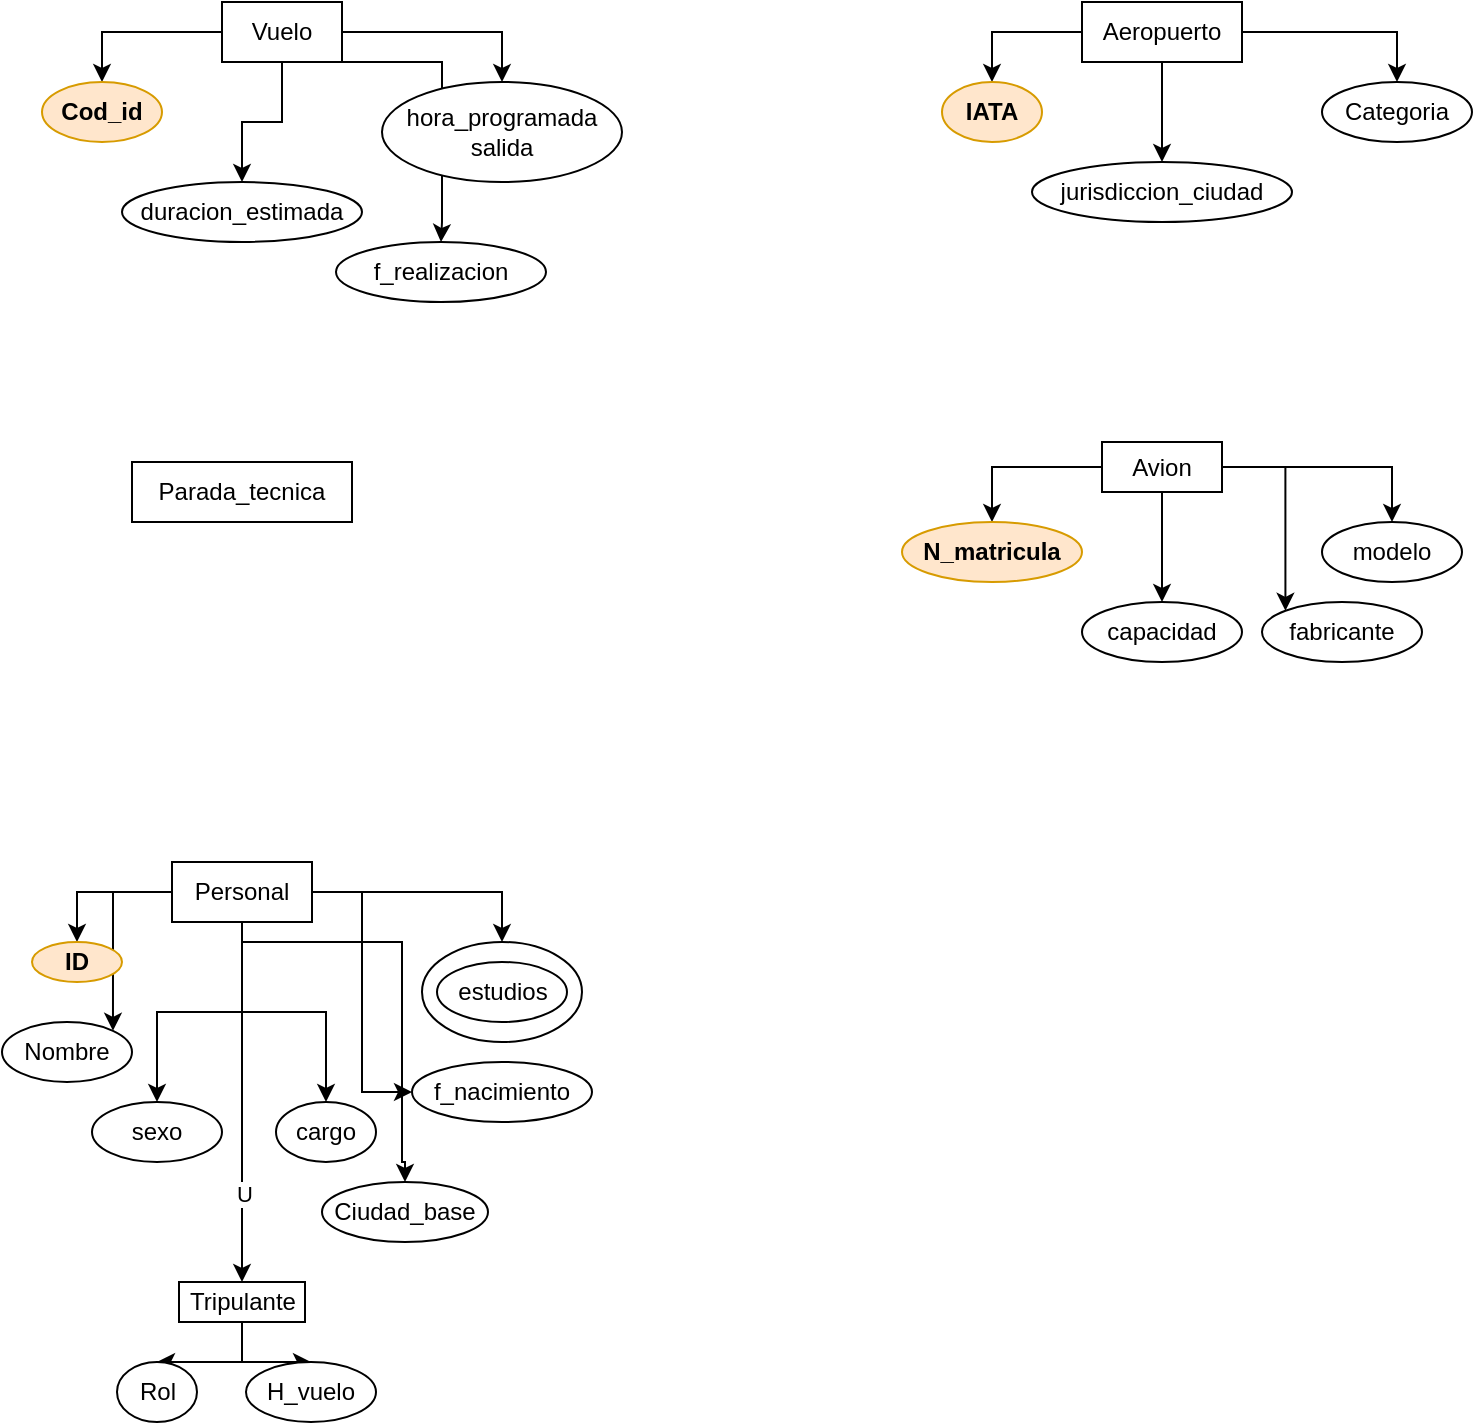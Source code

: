 <mxfile version="21.7.2" type="github">
  <diagram name="Página-1" id="UUR40JyIWrCSjtDDrcDr">
    <mxGraphModel dx="1379" dy="797" grid="1" gridSize="10" guides="1" tooltips="1" connect="1" arrows="1" fold="1" page="1" pageScale="1" pageWidth="827" pageHeight="1169" math="0" shadow="0">
      <root>
        <mxCell id="0" />
        <mxCell id="1" parent="0" />
        <mxCell id="4Mqh_UqCW2FSAEqXyaWD-35" value="" style="ellipse;whiteSpace=wrap;html=1;" vertex="1" parent="1">
          <mxGeometry x="220" y="520" width="80" height="50" as="geometry" />
        </mxCell>
        <mxCell id="4Mqh_UqCW2FSAEqXyaWD-12" style="edgeStyle=orthogonalEdgeStyle;rounded=0;orthogonalLoop=1;jettySize=auto;html=1;" edge="1" parent="1" source="4Mqh_UqCW2FSAEqXyaWD-1" target="4Mqh_UqCW2FSAEqXyaWD-2">
          <mxGeometry relative="1" as="geometry" />
        </mxCell>
        <mxCell id="4Mqh_UqCW2FSAEqXyaWD-13" style="edgeStyle=orthogonalEdgeStyle;rounded=0;orthogonalLoop=1;jettySize=auto;html=1;" edge="1" parent="1" source="4Mqh_UqCW2FSAEqXyaWD-1" target="4Mqh_UqCW2FSAEqXyaWD-4">
          <mxGeometry relative="1" as="geometry" />
        </mxCell>
        <mxCell id="4Mqh_UqCW2FSAEqXyaWD-14" style="edgeStyle=orthogonalEdgeStyle;rounded=0;orthogonalLoop=1;jettySize=auto;html=1;entryX=0.5;entryY=0;entryDx=0;entryDy=0;" edge="1" parent="1" source="4Mqh_UqCW2FSAEqXyaWD-1" target="4Mqh_UqCW2FSAEqXyaWD-5">
          <mxGeometry relative="1" as="geometry" />
        </mxCell>
        <mxCell id="4Mqh_UqCW2FSAEqXyaWD-39" style="edgeStyle=orthogonalEdgeStyle;rounded=0;orthogonalLoop=1;jettySize=auto;html=1;entryX=0.5;entryY=0;entryDx=0;entryDy=0;" edge="1" parent="1" source="4Mqh_UqCW2FSAEqXyaWD-1" target="4Mqh_UqCW2FSAEqXyaWD-38">
          <mxGeometry relative="1" as="geometry">
            <Array as="points">
              <mxPoint x="230" y="80" />
              <mxPoint x="230" y="160" />
            </Array>
          </mxGeometry>
        </mxCell>
        <mxCell id="4Mqh_UqCW2FSAEqXyaWD-1" value="Vuelo" style="rounded=0;whiteSpace=wrap;html=1;" vertex="1" parent="1">
          <mxGeometry x="120" y="50" width="60" height="30" as="geometry" />
        </mxCell>
        <mxCell id="4Mqh_UqCW2FSAEqXyaWD-2" value="Cod_id" style="ellipse;whiteSpace=wrap;html=1;fillColor=#ffe6cc;strokeColor=#d79b00;fontStyle=1" vertex="1" parent="1">
          <mxGeometry x="30" y="90" width="60" height="30" as="geometry" />
        </mxCell>
        <mxCell id="4Mqh_UqCW2FSAEqXyaWD-4" value="duracion_estimada" style="ellipse;whiteSpace=wrap;html=1;" vertex="1" parent="1">
          <mxGeometry x="70" y="140" width="120" height="30" as="geometry" />
        </mxCell>
        <mxCell id="4Mqh_UqCW2FSAEqXyaWD-5" value="hora_programada&lt;br&gt;salida" style="ellipse;whiteSpace=wrap;html=1;" vertex="1" parent="1">
          <mxGeometry x="200" y="90" width="120" height="50" as="geometry" />
        </mxCell>
        <mxCell id="4Mqh_UqCW2FSAEqXyaWD-6" value="Parada_tecnica" style="rounded=0;whiteSpace=wrap;html=1;" vertex="1" parent="1">
          <mxGeometry x="75" y="280" width="110" height="30" as="geometry" />
        </mxCell>
        <mxCell id="4Mqh_UqCW2FSAEqXyaWD-15" style="edgeStyle=orthogonalEdgeStyle;rounded=0;orthogonalLoop=1;jettySize=auto;html=1;" edge="1" parent="1" source="4Mqh_UqCW2FSAEqXyaWD-8" target="4Mqh_UqCW2FSAEqXyaWD-9">
          <mxGeometry relative="1" as="geometry" />
        </mxCell>
        <mxCell id="4Mqh_UqCW2FSAEqXyaWD-16" style="edgeStyle=orthogonalEdgeStyle;rounded=0;orthogonalLoop=1;jettySize=auto;html=1;" edge="1" parent="1" source="4Mqh_UqCW2FSAEqXyaWD-8" target="4Mqh_UqCW2FSAEqXyaWD-10">
          <mxGeometry relative="1" as="geometry" />
        </mxCell>
        <mxCell id="4Mqh_UqCW2FSAEqXyaWD-17" style="edgeStyle=orthogonalEdgeStyle;rounded=0;orthogonalLoop=1;jettySize=auto;html=1;entryX=0.5;entryY=0;entryDx=0;entryDy=0;" edge="1" parent="1" source="4Mqh_UqCW2FSAEqXyaWD-8" target="4Mqh_UqCW2FSAEqXyaWD-11">
          <mxGeometry relative="1" as="geometry" />
        </mxCell>
        <mxCell id="4Mqh_UqCW2FSAEqXyaWD-8" value="Aeropuerto" style="rounded=0;whiteSpace=wrap;html=1;" vertex="1" parent="1">
          <mxGeometry x="550" y="50" width="80" height="30" as="geometry" />
        </mxCell>
        <mxCell id="4Mqh_UqCW2FSAEqXyaWD-9" value="&lt;b&gt;IATA&lt;/b&gt;" style="ellipse;whiteSpace=wrap;html=1;fillColor=#ffe6cc;strokeColor=#d79b00;" vertex="1" parent="1">
          <mxGeometry x="480" y="90" width="50" height="30" as="geometry" />
        </mxCell>
        <mxCell id="4Mqh_UqCW2FSAEqXyaWD-10" value="jurisdiccion_ciudad" style="ellipse;whiteSpace=wrap;html=1;" vertex="1" parent="1">
          <mxGeometry x="525" y="130" width="130" height="30" as="geometry" />
        </mxCell>
        <mxCell id="4Mqh_UqCW2FSAEqXyaWD-11" value="Categoria" style="ellipse;whiteSpace=wrap;html=1;" vertex="1" parent="1">
          <mxGeometry x="670" y="90" width="75" height="30" as="geometry" />
        </mxCell>
        <mxCell id="4Mqh_UqCW2FSAEqXyaWD-24" style="edgeStyle=orthogonalEdgeStyle;rounded=0;orthogonalLoop=1;jettySize=auto;html=1;entryX=0.5;entryY=0;entryDx=0;entryDy=0;" edge="1" parent="1" source="4Mqh_UqCW2FSAEqXyaWD-19" target="4Mqh_UqCW2FSAEqXyaWD-20">
          <mxGeometry relative="1" as="geometry" />
        </mxCell>
        <mxCell id="4Mqh_UqCW2FSAEqXyaWD-25" style="edgeStyle=orthogonalEdgeStyle;rounded=0;orthogonalLoop=1;jettySize=auto;html=1;entryX=0.5;entryY=0;entryDx=0;entryDy=0;" edge="1" parent="1" source="4Mqh_UqCW2FSAEqXyaWD-19" target="4Mqh_UqCW2FSAEqXyaWD-21">
          <mxGeometry relative="1" as="geometry" />
        </mxCell>
        <mxCell id="4Mqh_UqCW2FSAEqXyaWD-26" style="edgeStyle=orthogonalEdgeStyle;rounded=0;orthogonalLoop=1;jettySize=auto;html=1;entryX=0;entryY=0;entryDx=0;entryDy=0;" edge="1" parent="1" source="4Mqh_UqCW2FSAEqXyaWD-19" target="4Mqh_UqCW2FSAEqXyaWD-22">
          <mxGeometry relative="1" as="geometry" />
        </mxCell>
        <mxCell id="4Mqh_UqCW2FSAEqXyaWD-27" style="edgeStyle=orthogonalEdgeStyle;rounded=0;orthogonalLoop=1;jettySize=auto;html=1;entryX=0.5;entryY=0;entryDx=0;entryDy=0;" edge="1" parent="1" source="4Mqh_UqCW2FSAEqXyaWD-19" target="4Mqh_UqCW2FSAEqXyaWD-23">
          <mxGeometry relative="1" as="geometry" />
        </mxCell>
        <mxCell id="4Mqh_UqCW2FSAEqXyaWD-19" value="Avion" style="rounded=0;whiteSpace=wrap;html=1;" vertex="1" parent="1">
          <mxGeometry x="560" y="270" width="60" height="25" as="geometry" />
        </mxCell>
        <mxCell id="4Mqh_UqCW2FSAEqXyaWD-20" value="&lt;b&gt;N_matricula&lt;/b&gt;" style="ellipse;whiteSpace=wrap;html=1;fillColor=#ffe6cc;strokeColor=#d79b00;" vertex="1" parent="1">
          <mxGeometry x="460" y="310" width="90" height="30" as="geometry" />
        </mxCell>
        <mxCell id="4Mqh_UqCW2FSAEqXyaWD-21" value="capacidad" style="ellipse;whiteSpace=wrap;html=1;" vertex="1" parent="1">
          <mxGeometry x="550" y="350" width="80" height="30" as="geometry" />
        </mxCell>
        <mxCell id="4Mqh_UqCW2FSAEqXyaWD-22" value="fabricante" style="ellipse;whiteSpace=wrap;html=1;" vertex="1" parent="1">
          <mxGeometry x="640" y="350" width="80" height="30" as="geometry" />
        </mxCell>
        <mxCell id="4Mqh_UqCW2FSAEqXyaWD-23" value="modelo" style="ellipse;whiteSpace=wrap;html=1;" vertex="1" parent="1">
          <mxGeometry x="670" y="310" width="70" height="30" as="geometry" />
        </mxCell>
        <mxCell id="4Mqh_UqCW2FSAEqXyaWD-37" style="edgeStyle=orthogonalEdgeStyle;rounded=0;orthogonalLoop=1;jettySize=auto;html=1;entryX=0.5;entryY=0;entryDx=0;entryDy=0;" edge="1" parent="1" source="4Mqh_UqCW2FSAEqXyaWD-29" target="4Mqh_UqCW2FSAEqXyaWD-30">
          <mxGeometry relative="1" as="geometry" />
        </mxCell>
        <mxCell id="4Mqh_UqCW2FSAEqXyaWD-40" style="edgeStyle=orthogonalEdgeStyle;rounded=0;orthogonalLoop=1;jettySize=auto;html=1;entryX=1;entryY=0;entryDx=0;entryDy=0;" edge="1" parent="1" source="4Mqh_UqCW2FSAEqXyaWD-29" target="4Mqh_UqCW2FSAEqXyaWD-31">
          <mxGeometry relative="1" as="geometry" />
        </mxCell>
        <mxCell id="4Mqh_UqCW2FSAEqXyaWD-41" style="edgeStyle=orthogonalEdgeStyle;rounded=0;orthogonalLoop=1;jettySize=auto;html=1;" edge="1" parent="1" source="4Mqh_UqCW2FSAEqXyaWD-29" target="4Mqh_UqCW2FSAEqXyaWD-32">
          <mxGeometry relative="1" as="geometry" />
        </mxCell>
        <mxCell id="4Mqh_UqCW2FSAEqXyaWD-42" style="edgeStyle=orthogonalEdgeStyle;rounded=0;orthogonalLoop=1;jettySize=auto;html=1;" edge="1" parent="1" source="4Mqh_UqCW2FSAEqXyaWD-29" target="4Mqh_UqCW2FSAEqXyaWD-36">
          <mxGeometry relative="1" as="geometry" />
        </mxCell>
        <mxCell id="4Mqh_UqCW2FSAEqXyaWD-43" style="edgeStyle=orthogonalEdgeStyle;rounded=0;orthogonalLoop=1;jettySize=auto;html=1;entryX=0;entryY=0.5;entryDx=0;entryDy=0;" edge="1" parent="1" source="4Mqh_UqCW2FSAEqXyaWD-29" target="4Mqh_UqCW2FSAEqXyaWD-33">
          <mxGeometry relative="1" as="geometry" />
        </mxCell>
        <mxCell id="4Mqh_UqCW2FSAEqXyaWD-44" style="edgeStyle=orthogonalEdgeStyle;rounded=0;orthogonalLoop=1;jettySize=auto;html=1;entryX=0.5;entryY=0;entryDx=0;entryDy=0;" edge="1" parent="1" source="4Mqh_UqCW2FSAEqXyaWD-29" target="4Mqh_UqCW2FSAEqXyaWD-35">
          <mxGeometry relative="1" as="geometry" />
        </mxCell>
        <mxCell id="4Mqh_UqCW2FSAEqXyaWD-46" style="edgeStyle=orthogonalEdgeStyle;rounded=0;orthogonalLoop=1;jettySize=auto;html=1;entryX=0.5;entryY=0;entryDx=0;entryDy=0;" edge="1" parent="1" source="4Mqh_UqCW2FSAEqXyaWD-29" target="4Mqh_UqCW2FSAEqXyaWD-45">
          <mxGeometry relative="1" as="geometry" />
        </mxCell>
        <mxCell id="4Mqh_UqCW2FSAEqXyaWD-47" value="U" style="edgeLabel;html=1;align=center;verticalAlign=middle;resizable=0;points=[];" vertex="1" connectable="0" parent="4Mqh_UqCW2FSAEqXyaWD-46">
          <mxGeometry x="0.511" y="1" relative="1" as="geometry">
            <mxPoint as="offset" />
          </mxGeometry>
        </mxCell>
        <mxCell id="4Mqh_UqCW2FSAEqXyaWD-55" style="edgeStyle=orthogonalEdgeStyle;rounded=0;orthogonalLoop=1;jettySize=auto;html=1;entryX=0.5;entryY=0;entryDx=0;entryDy=0;" edge="1" parent="1" source="4Mqh_UqCW2FSAEqXyaWD-29" target="4Mqh_UqCW2FSAEqXyaWD-54">
          <mxGeometry relative="1" as="geometry">
            <Array as="points">
              <mxPoint x="130" y="520" />
              <mxPoint x="210" y="520" />
              <mxPoint x="210" y="630" />
            </Array>
          </mxGeometry>
        </mxCell>
        <mxCell id="4Mqh_UqCW2FSAEqXyaWD-29" value="Personal" style="rounded=0;whiteSpace=wrap;html=1;" vertex="1" parent="1">
          <mxGeometry x="95" y="480" width="70" height="30" as="geometry" />
        </mxCell>
        <mxCell id="4Mqh_UqCW2FSAEqXyaWD-30" value="&lt;b&gt;ID&lt;/b&gt;" style="ellipse;whiteSpace=wrap;html=1;fillColor=#ffe6cc;strokeColor=#d79b00;" vertex="1" parent="1">
          <mxGeometry x="25" y="520" width="45" height="20" as="geometry" />
        </mxCell>
        <mxCell id="4Mqh_UqCW2FSAEqXyaWD-31" value="Nombre" style="ellipse;whiteSpace=wrap;html=1;" vertex="1" parent="1">
          <mxGeometry x="10" y="560" width="65" height="30" as="geometry" />
        </mxCell>
        <mxCell id="4Mqh_UqCW2FSAEqXyaWD-32" value="sexo" style="ellipse;whiteSpace=wrap;html=1;" vertex="1" parent="1">
          <mxGeometry x="55" y="600" width="65" height="30" as="geometry" />
        </mxCell>
        <mxCell id="4Mqh_UqCW2FSAEqXyaWD-33" value="f_nacimiento" style="ellipse;whiteSpace=wrap;html=1;" vertex="1" parent="1">
          <mxGeometry x="215" y="580" width="90" height="30" as="geometry" />
        </mxCell>
        <mxCell id="4Mqh_UqCW2FSAEqXyaWD-34" value="estudios" style="ellipse;whiteSpace=wrap;html=1;" vertex="1" parent="1">
          <mxGeometry x="227.5" y="530" width="65" height="30" as="geometry" />
        </mxCell>
        <mxCell id="4Mqh_UqCW2FSAEqXyaWD-36" value="cargo" style="ellipse;whiteSpace=wrap;html=1;" vertex="1" parent="1">
          <mxGeometry x="147" y="600" width="50" height="30" as="geometry" />
        </mxCell>
        <mxCell id="4Mqh_UqCW2FSAEqXyaWD-38" value="f_realizacion" style="ellipse;whiteSpace=wrap;html=1;" vertex="1" parent="1">
          <mxGeometry x="177" y="170" width="105" height="30" as="geometry" />
        </mxCell>
        <mxCell id="4Mqh_UqCW2FSAEqXyaWD-52" style="edgeStyle=orthogonalEdgeStyle;rounded=0;orthogonalLoop=1;jettySize=auto;html=1;entryX=0.5;entryY=0;entryDx=0;entryDy=0;" edge="1" parent="1" source="4Mqh_UqCW2FSAEqXyaWD-45" target="4Mqh_UqCW2FSAEqXyaWD-49">
          <mxGeometry relative="1" as="geometry" />
        </mxCell>
        <mxCell id="4Mqh_UqCW2FSAEqXyaWD-53" style="edgeStyle=orthogonalEdgeStyle;rounded=0;orthogonalLoop=1;jettySize=auto;html=1;entryX=0.5;entryY=0;entryDx=0;entryDy=0;" edge="1" parent="1" source="4Mqh_UqCW2FSAEqXyaWD-45" target="4Mqh_UqCW2FSAEqXyaWD-51">
          <mxGeometry relative="1" as="geometry" />
        </mxCell>
        <mxCell id="4Mqh_UqCW2FSAEqXyaWD-45" value="Tripulante" style="rounded=0;whiteSpace=wrap;html=1;" vertex="1" parent="1">
          <mxGeometry x="98.5" y="690" width="63" height="20" as="geometry" />
        </mxCell>
        <mxCell id="4Mqh_UqCW2FSAEqXyaWD-49" value="Rol" style="ellipse;whiteSpace=wrap;html=1;" vertex="1" parent="1">
          <mxGeometry x="67.5" y="730" width="40" height="30" as="geometry" />
        </mxCell>
        <mxCell id="4Mqh_UqCW2FSAEqXyaWD-51" value="H_vuelo" style="ellipse;whiteSpace=wrap;html=1;" vertex="1" parent="1">
          <mxGeometry x="132" y="730" width="65" height="30" as="geometry" />
        </mxCell>
        <mxCell id="4Mqh_UqCW2FSAEqXyaWD-54" value="Ciudad_base" style="ellipse;whiteSpace=wrap;html=1;" vertex="1" parent="1">
          <mxGeometry x="170" y="640" width="83" height="30" as="geometry" />
        </mxCell>
      </root>
    </mxGraphModel>
  </diagram>
</mxfile>
